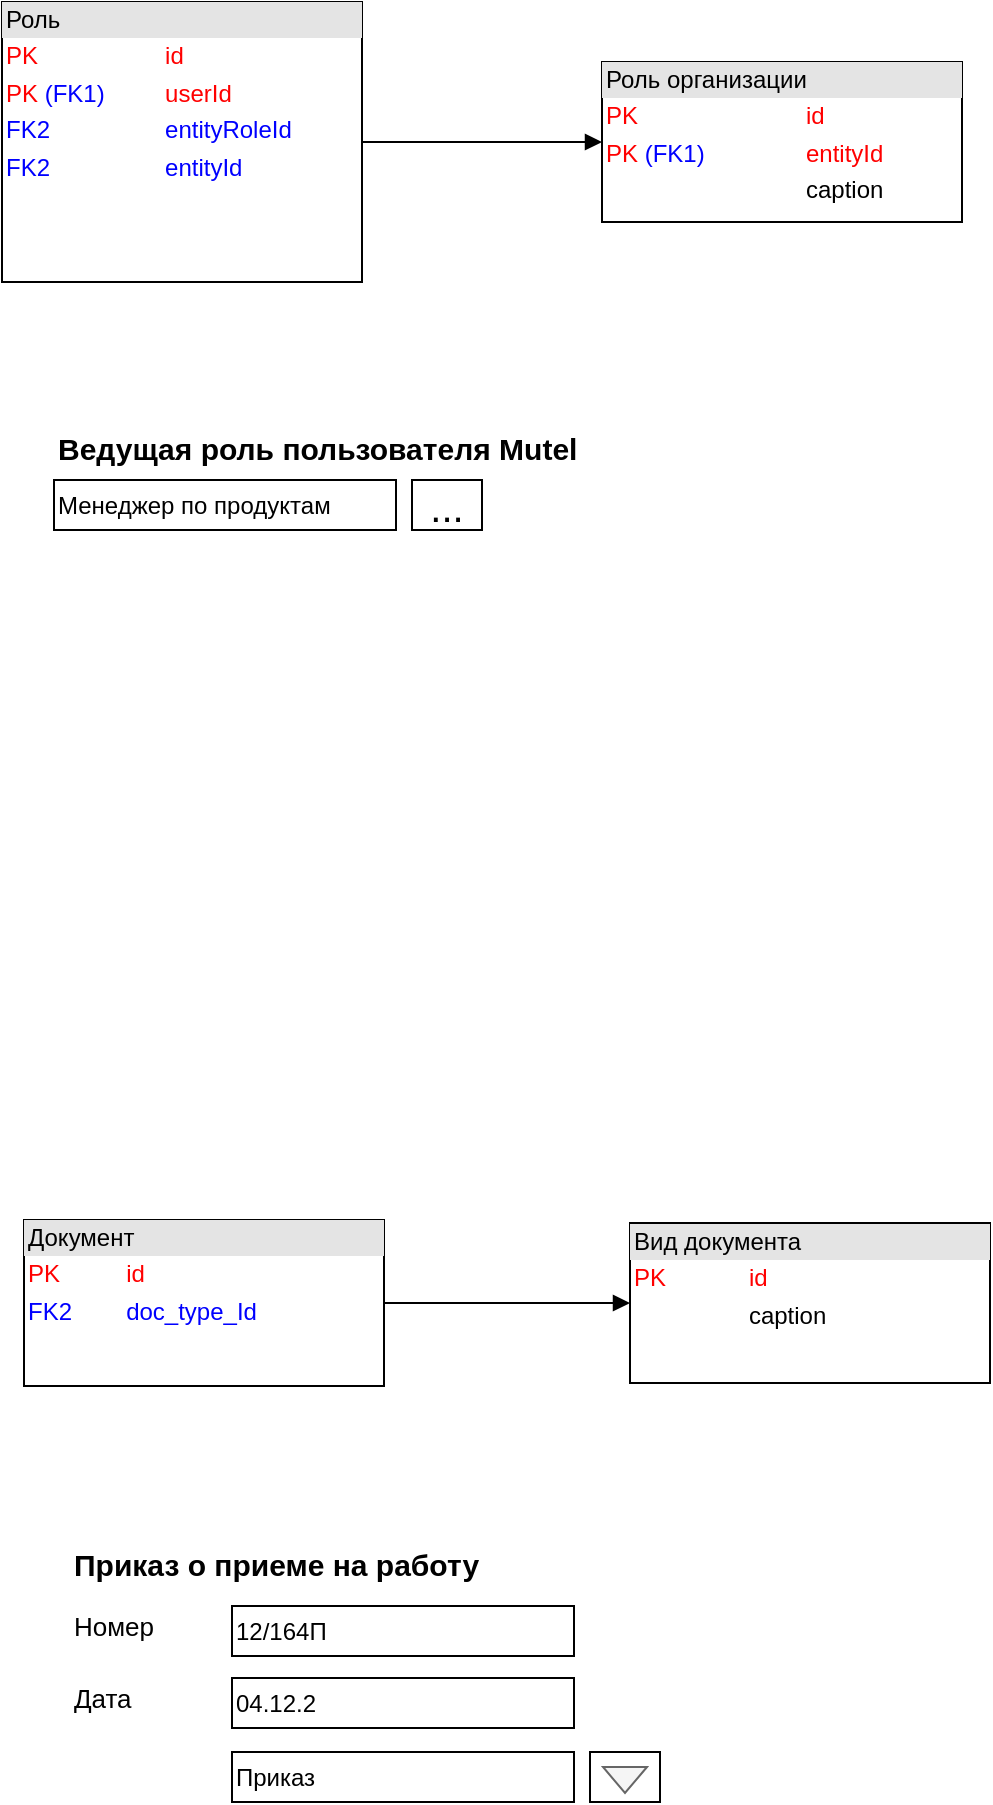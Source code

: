 <mxfile version="12.9.13" type="device"><diagram id="UevdLeta7LFA_C2YRq8q" name="Page-1"><mxGraphModel dx="1086" dy="626" grid="0" gridSize="10" guides="1" tooltips="1" connect="1" arrows="1" fold="1" page="1" pageScale="1" pageWidth="827" pageHeight="1169" math="0" shadow="0"><root><mxCell id="0"/><mxCell id="1" parent="0"/><mxCell id="26POqRzTogFJ59vK1gkh-1" value="" style="endArrow=block;endFill=1;html=1;edgeStyle=orthogonalEdgeStyle;align=left;verticalAlign=top;" edge="1" parent="1" source="26POqRzTogFJ59vK1gkh-4" target="26POqRzTogFJ59vK1gkh-3"><mxGeometry x="-1" relative="1" as="geometry"><mxPoint x="200" y="390" as="sourcePoint"/><mxPoint y="540" as="targetPoint"/></mxGeometry></mxCell><mxCell id="26POqRzTogFJ59vK1gkh-2" value="1" style="resizable=0;html=1;align=left;verticalAlign=bottom;labelBackgroundColor=#ffffff;fontSize=10;" connectable="0" vertex="1" parent="26POqRzTogFJ59vK1gkh-1"><mxGeometry x="-1" relative="1" as="geometry"><mxPoint x="-20" y="20" as="offset"/></mxGeometry></mxCell><mxCell id="26POqRzTogFJ59vK1gkh-3" value="&lt;div style=&quot;box-sizing: border-box ; width: 100% ; background: #e4e4e4 ; padding: 2px&quot;&gt;Роль организации&lt;/div&gt;&lt;table style=&quot;width: 100% ; font-size: 1em&quot; cellpadding=&quot;2&quot; cellspacing=&quot;0&quot;&gt;&lt;tbody&gt;&lt;tr&gt;&lt;td&gt;&lt;font color=&quot;#ff0000&quot;&gt;PK&lt;/font&gt;&lt;/td&gt;&lt;td&gt;&lt;font color=&quot;#ff0000&quot;&gt;id&lt;/font&gt;&lt;/td&gt;&lt;/tr&gt;&lt;tr&gt;&lt;td&gt;&lt;font color=&quot;#ff0000&quot;&gt;PK &lt;/font&gt;&lt;font color=&quot;#0000ff&quot;&gt;(FK1)&lt;/font&gt;&lt;/td&gt;&lt;td&gt;&lt;font color=&quot;#ff0000&quot;&gt;entityId&lt;/font&gt;&lt;br&gt;&lt;/td&gt;&lt;/tr&gt;&lt;tr&gt;&lt;td&gt;&lt;br&gt;&lt;/td&gt;&lt;td&gt;caption&lt;/td&gt;&lt;/tr&gt;&lt;/tbody&gt;&lt;/table&gt;" style="verticalAlign=top;align=left;overflow=fill;html=1;" vertex="1" parent="1"><mxGeometry x="420" y="120" width="180" height="80" as="geometry"/></mxCell><mxCell id="26POqRzTogFJ59vK1gkh-4" value="&lt;div style=&quot;box-sizing: border-box ; width: 100% ; background: #e4e4e4 ; padding: 2px&quot;&gt;Роль&lt;/div&gt;&lt;table style=&quot;width: 100% ; font-size: 1em&quot; cellpadding=&quot;2&quot; cellspacing=&quot;0&quot;&gt;&lt;tbody&gt;&lt;tr&gt;&lt;td&gt;&lt;font color=&quot;#ff0000&quot;&gt;PK&lt;/font&gt;&lt;/td&gt;&lt;td&gt;&lt;font color=&quot;#ff0000&quot;&gt;id&lt;/font&gt;&lt;/td&gt;&lt;/tr&gt;&lt;tr&gt;&lt;td&gt;&lt;font color=&quot;#ff0000&quot;&gt;PK &lt;/font&gt;&lt;font color=&quot;#0000ff&quot;&gt;(FK1)&lt;/font&gt;&lt;/td&gt;&lt;td&gt;&lt;font color=&quot;#ff0000&quot;&gt;userId&lt;/font&gt;&lt;/td&gt;&lt;/tr&gt;&lt;tr&gt;&lt;td&gt;&lt;font color=&quot;#0000ff&quot;&gt;FK2&lt;/font&gt;&lt;/td&gt;&lt;td&gt;&lt;font color=&quot;#0000ff&quot;&gt;entityRoleId&lt;/font&gt;&lt;br&gt;&lt;/td&gt;&lt;/tr&gt;&lt;tr&gt;&lt;td&gt;&lt;font color=&quot;#0000ff&quot;&gt;FK2&lt;/font&gt;&lt;/td&gt;&lt;td&gt;&lt;font color=&quot;#0000ff&quot;&gt;entityId&lt;/font&gt;&lt;/td&gt;&lt;/tr&gt;&lt;/tbody&gt;&lt;/table&gt;" style="verticalAlign=top;align=left;overflow=fill;html=1;" vertex="1" parent="1"><mxGeometry x="120" y="90" width="180" height="140" as="geometry"/></mxCell><mxCell id="26POqRzTogFJ59vK1gkh-5" value="" style="endArrow=block;endFill=1;html=1;edgeStyle=orthogonalEdgeStyle;align=left;verticalAlign=top;" edge="1" source="26POqRzTogFJ59vK1gkh-8" target="26POqRzTogFJ59vK1gkh-7" parent="1"><mxGeometry x="-1" relative="1" as="geometry"><mxPoint x="211" y="999" as="sourcePoint"/><mxPoint x="11" y="1149" as="targetPoint"/></mxGeometry></mxCell><mxCell id="26POqRzTogFJ59vK1gkh-6" value="1" style="resizable=0;html=1;align=left;verticalAlign=bottom;labelBackgroundColor=#ffffff;fontSize=10;" connectable="0" vertex="1" parent="26POqRzTogFJ59vK1gkh-5"><mxGeometry x="-1" relative="1" as="geometry"><mxPoint x="-20" y="20" as="offset"/></mxGeometry></mxCell><mxCell id="26POqRzTogFJ59vK1gkh-7" value="&lt;div style=&quot;box-sizing: border-box ; width: 100% ; background: #e4e4e4 ; padding: 2px&quot;&gt;Вид документа&lt;/div&gt;&lt;table style=&quot;width: 100% ; font-size: 1em&quot; cellpadding=&quot;2&quot; cellspacing=&quot;0&quot;&gt;&lt;tbody&gt;&lt;tr&gt;&lt;td&gt;&lt;font color=&quot;#ff0000&quot;&gt;PK&lt;/font&gt;&lt;/td&gt;&lt;td&gt;&lt;font color=&quot;#ff0000&quot;&gt;id&lt;/font&gt;&lt;/td&gt;&lt;/tr&gt;&lt;tr&gt;&lt;td&gt;&lt;br&gt;&lt;/td&gt;&lt;td&gt;caption&lt;/td&gt;&lt;/tr&gt;&lt;/tbody&gt;&lt;/table&gt;" style="verticalAlign=top;align=left;overflow=fill;html=1;" vertex="1" parent="1"><mxGeometry x="434" y="700.5" width="180" height="80" as="geometry"/></mxCell><mxCell id="26POqRzTogFJ59vK1gkh-8" value="&lt;div style=&quot;box-sizing: border-box ; width: 100% ; background: #e4e4e4 ; padding: 2px&quot;&gt;Документ&lt;/div&gt;&lt;table style=&quot;width: 100% ; font-size: 1em&quot; cellpadding=&quot;2&quot; cellspacing=&quot;0&quot;&gt;&lt;tbody&gt;&lt;tr&gt;&lt;td&gt;&lt;font color=&quot;#ff0000&quot;&gt;PK&lt;/font&gt;&lt;/td&gt;&lt;td&gt;&lt;font color=&quot;#ff0000&quot;&gt;id&lt;/font&gt;&lt;/td&gt;&lt;/tr&gt;&lt;tr&gt;&lt;td&gt;&lt;font color=&quot;#0000ff&quot;&gt;FK2&lt;/font&gt;&lt;/td&gt;&lt;td&gt;&lt;font color=&quot;#0000ff&quot;&gt;doc_type_Id&lt;/font&gt;&lt;/td&gt;&lt;/tr&gt;&lt;/tbody&gt;&lt;/table&gt;" style="verticalAlign=top;align=left;overflow=fill;html=1;" vertex="1" parent="1"><mxGeometry x="131" y="699" width="180" height="83" as="geometry"/></mxCell><mxCell id="26POqRzTogFJ59vK1gkh-9" value="Ведущая роль пользователя Mutel" style="text;html=1;strokeColor=none;fillColor=none;align=left;verticalAlign=middle;whiteSpace=wrap;rounded=0;fontSize=15;fontStyle=1" vertex="1" parent="1"><mxGeometry x="146" y="303" width="312" height="20" as="geometry"/></mxCell><mxCell id="26POqRzTogFJ59vK1gkh-10" value="Менеджер по продуктам" style="rounded=0;whiteSpace=wrap;html=1;align=left;" vertex="1" parent="1"><mxGeometry x="146" y="329" width="171" height="25" as="geometry"/></mxCell><mxCell id="26POqRzTogFJ59vK1gkh-11" value="&lt;font style=&quot;font-size: 20px&quot;&gt;...&lt;/font&gt;" style="rounded=0;whiteSpace=wrap;html=1;align=center;" vertex="1" parent="1"><mxGeometry x="325" y="329" width="35" height="25" as="geometry"/></mxCell><mxCell id="26POqRzTogFJ59vK1gkh-14" value="Приказ о приеме на работу" style="text;html=1;strokeColor=none;fillColor=none;align=left;verticalAlign=middle;whiteSpace=wrap;rounded=0;fontSize=15;fontStyle=1" vertex="1" parent="1"><mxGeometry x="154" y="861" width="243" height="20" as="geometry"/></mxCell><mxCell id="26POqRzTogFJ59vK1gkh-15" value="12/164П" style="rounded=0;whiteSpace=wrap;html=1;align=left;" vertex="1" parent="1"><mxGeometry x="235" y="892" width="171" height="25" as="geometry"/></mxCell><mxCell id="26POqRzTogFJ59vK1gkh-17" value="Приказ" style="rounded=0;whiteSpace=wrap;html=1;align=left;" vertex="1" parent="1"><mxGeometry x="235" y="965" width="171" height="25" as="geometry"/></mxCell><mxCell id="26POqRzTogFJ59vK1gkh-18" value="" style="rounded=0;whiteSpace=wrap;html=1;align=center;" vertex="1" parent="1"><mxGeometry x="414" y="965" width="35" height="25" as="geometry"/></mxCell><mxCell id="26POqRzTogFJ59vK1gkh-19" value="Номер" style="text;html=1;strokeColor=none;fillColor=none;align=left;verticalAlign=middle;whiteSpace=wrap;rounded=0;fontSize=13;fontStyle=0" vertex="1" parent="1"><mxGeometry x="154" y="892" width="75" height="20" as="geometry"/></mxCell><mxCell id="26POqRzTogFJ59vK1gkh-20" value="04.12.2" style="rounded=0;whiteSpace=wrap;html=1;align=left;" vertex="1" parent="1"><mxGeometry x="235" y="928" width="171" height="25" as="geometry"/></mxCell><mxCell id="26POqRzTogFJ59vK1gkh-21" value="Дата" style="text;html=1;strokeColor=none;fillColor=none;align=left;verticalAlign=middle;whiteSpace=wrap;rounded=0;fontSize=13;fontStyle=0" vertex="1" parent="1"><mxGeometry x="154" y="928" width="75" height="20" as="geometry"/></mxCell><mxCell id="26POqRzTogFJ59vK1gkh-22" value="" style="triangle;whiteSpace=wrap;html=1;fontSize=13;align=left;rotation=90;fillColor=#f5f5f5;strokeColor=#666666;fontColor=#333333;" vertex="1" parent="1"><mxGeometry x="425" y="968" width="13" height="22" as="geometry"/></mxCell></root></mxGraphModel></diagram></mxfile>
